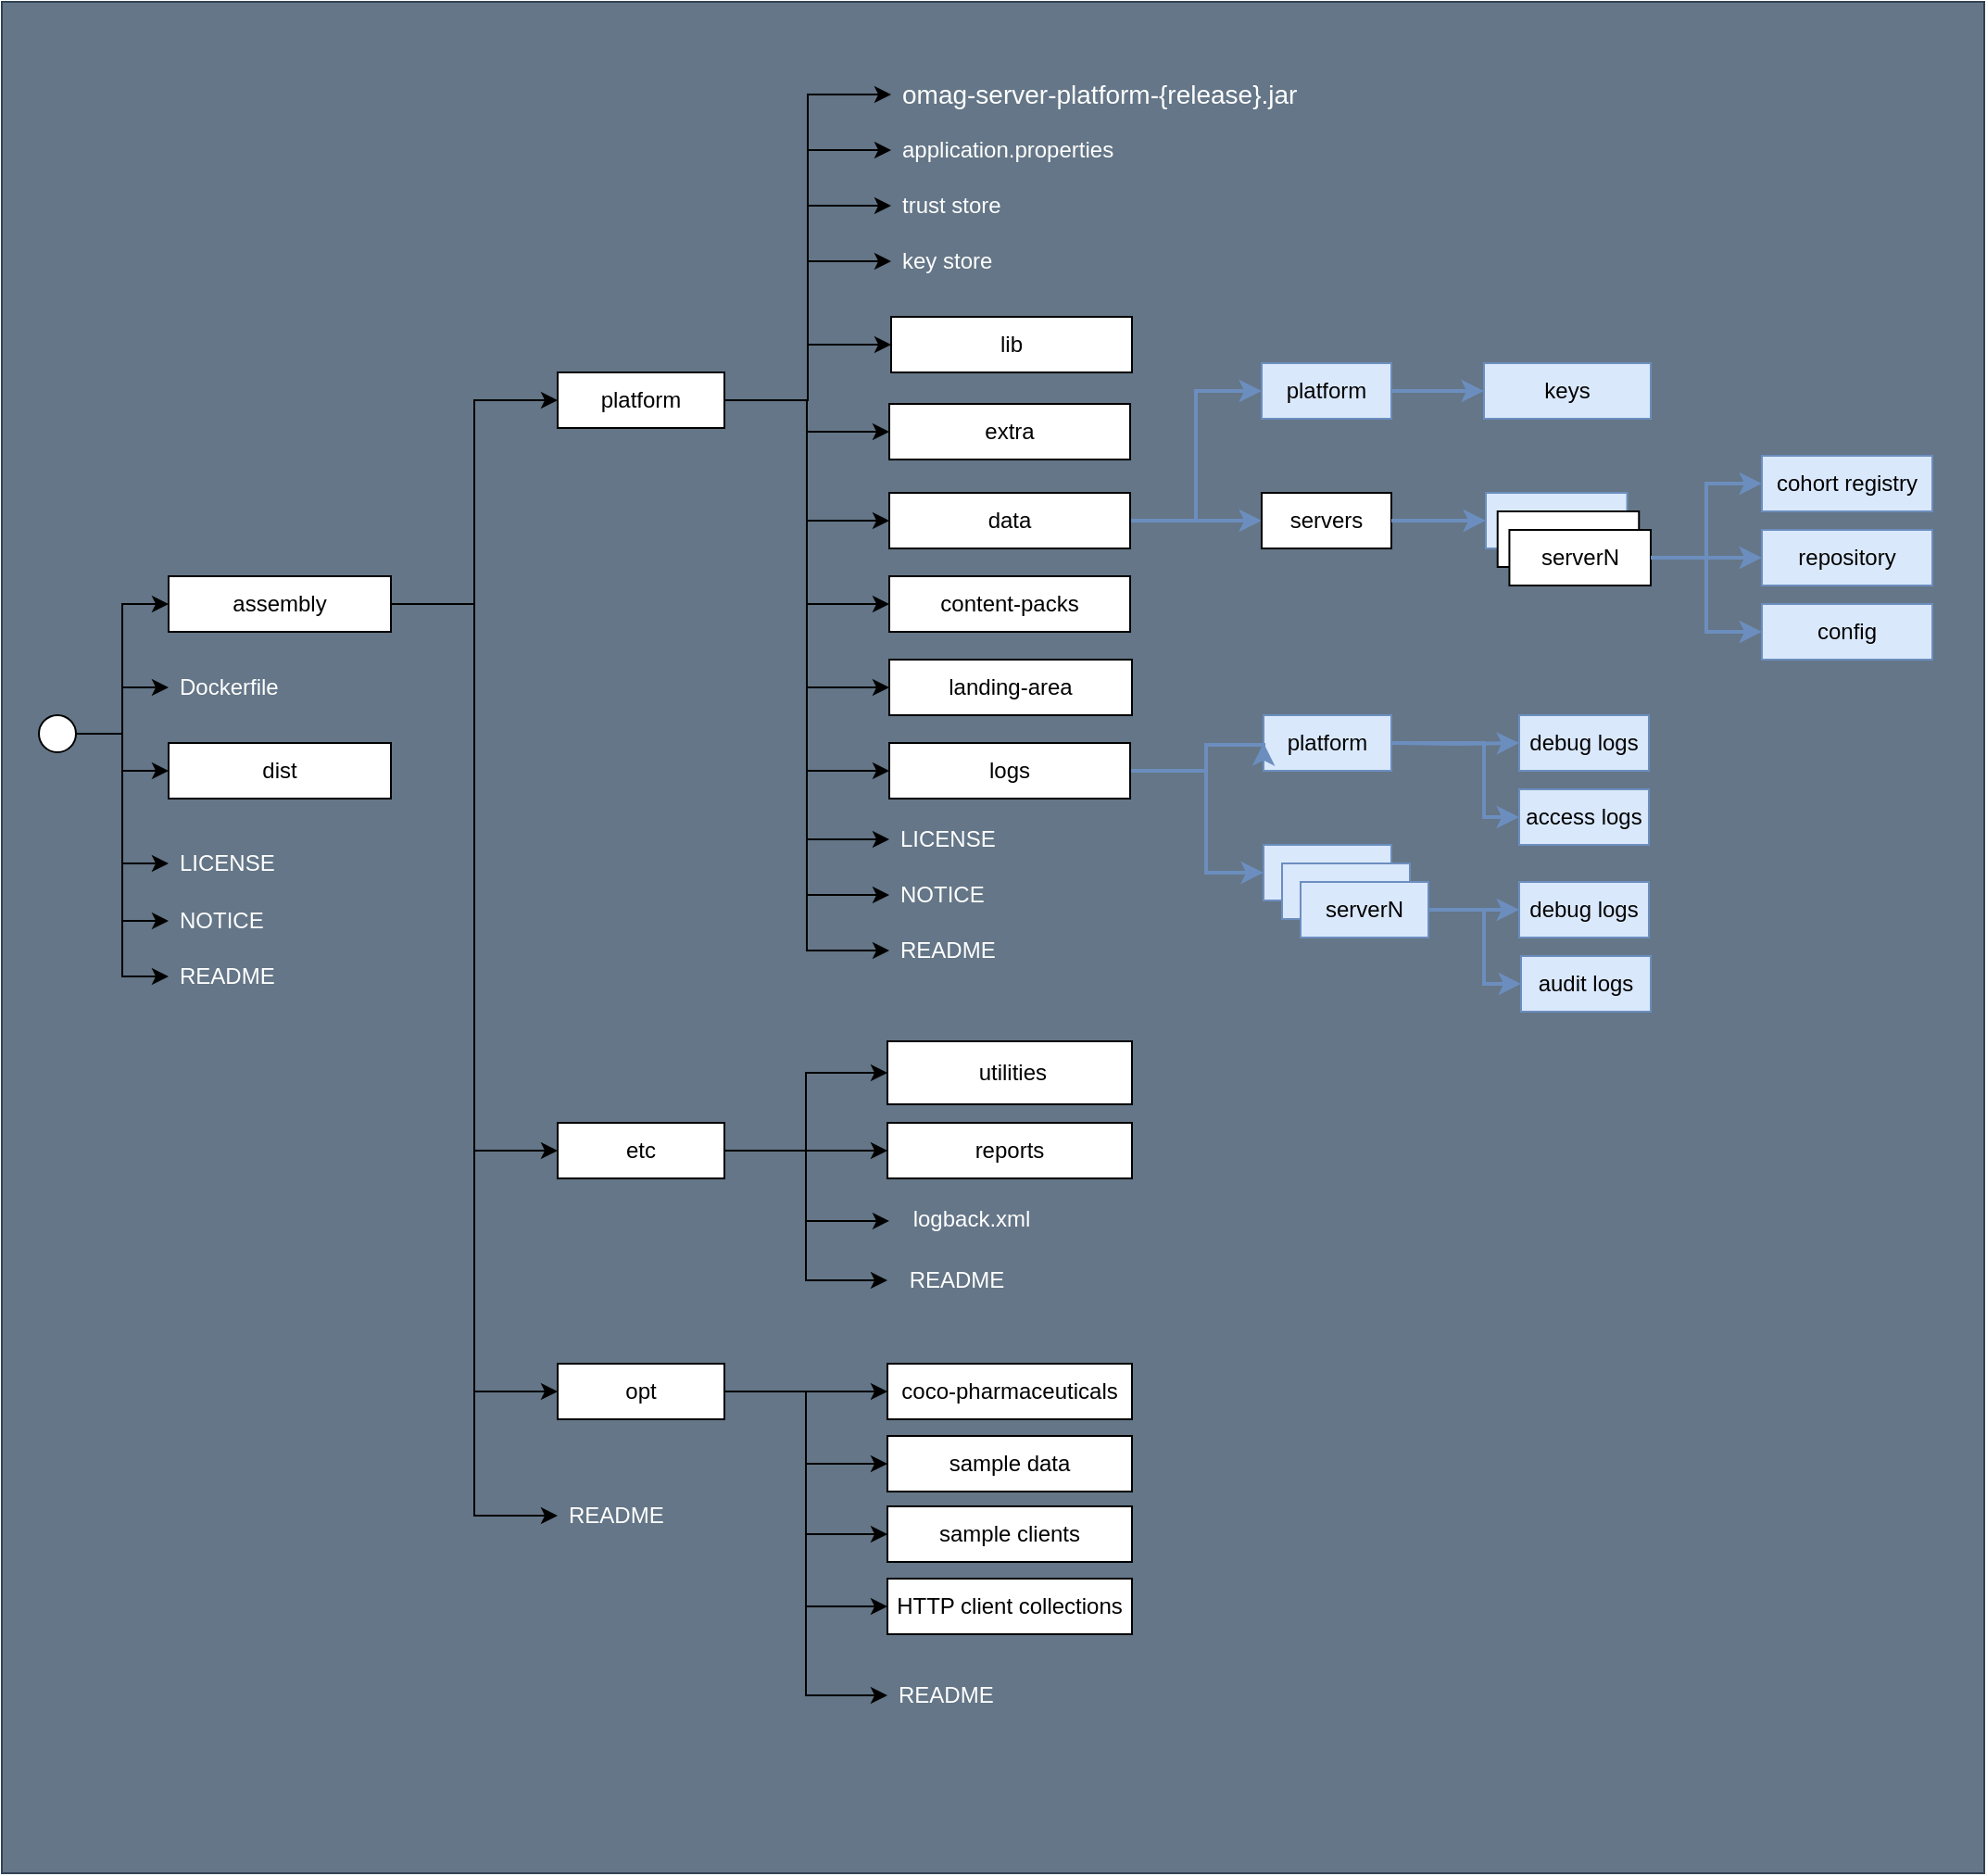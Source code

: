 <mxfile version="24.6.4" type="device" pages="2">
  <diagram name="omag-server-platform" id="Dl-jfd4jh1dtPhGWNfl4">
    <mxGraphModel dx="2092" dy="808" grid="1" gridSize="10" guides="1" tooltips="1" connect="1" arrows="1" fold="1" page="1" pageScale="1" pageWidth="850" pageHeight="1100" math="0" shadow="0">
      <root>
        <mxCell id="fCwrAneLEY61tobPp7tf-0" />
        <mxCell id="fCwrAneLEY61tobPp7tf-1" parent="fCwrAneLEY61tobPp7tf-0" />
        <mxCell id="v6JE9nTNN0d-BjFIKqsN-4" value="" style="rounded=0;whiteSpace=wrap;html=1;fillColor=#647687;fontColor=#ffffff;strokeColor=#314354;" parent="fCwrAneLEY61tobPp7tf-1" vertex="1">
          <mxGeometry x="-40" y="430" width="1070" height="1010" as="geometry" />
        </mxCell>
        <mxCell id="YIRUWJYIqjxylFFTU3_E-0" style="edgeStyle=orthogonalEdgeStyle;rounded=0;orthogonalLoop=1;jettySize=auto;html=1;exitX=1;exitY=0.5;exitDx=0;exitDy=0;entryX=0;entryY=0.5;entryDx=0;entryDy=0;" parent="fCwrAneLEY61tobPp7tf-1" source="fCwrAneLEY61tobPp7tf-4" target="fCwrAneLEY61tobPp7tf-65" edge="1">
          <mxGeometry relative="1" as="geometry" />
        </mxCell>
        <mxCell id="YIRUWJYIqjxylFFTU3_E-1" style="edgeStyle=orthogonalEdgeStyle;rounded=0;orthogonalLoop=1;jettySize=auto;html=1;exitX=1;exitY=0.5;exitDx=0;exitDy=0;entryX=0;entryY=0.5;entryDx=0;entryDy=0;" parent="fCwrAneLEY61tobPp7tf-1" source="fCwrAneLEY61tobPp7tf-4" target="fCwrAneLEY61tobPp7tf-7" edge="1">
          <mxGeometry relative="1" as="geometry" />
        </mxCell>
        <mxCell id="YIRUWJYIqjxylFFTU3_E-2" style="edgeStyle=orthogonalEdgeStyle;rounded=0;orthogonalLoop=1;jettySize=auto;html=1;exitX=1;exitY=0.5;exitDx=0;exitDy=0;entryX=0;entryY=0.5;entryDx=0;entryDy=0;" parent="fCwrAneLEY61tobPp7tf-1" source="fCwrAneLEY61tobPp7tf-4" target="fCwrAneLEY61tobPp7tf-45" edge="1">
          <mxGeometry relative="1" as="geometry" />
        </mxCell>
        <mxCell id="dcVK13mH9y8keTfnC7Nl-2" style="edgeStyle=orthogonalEdgeStyle;rounded=0;orthogonalLoop=1;jettySize=auto;html=1;exitX=1;exitY=0.5;exitDx=0;exitDy=0;entryX=0;entryY=0.5;entryDx=0;entryDy=0;" parent="fCwrAneLEY61tobPp7tf-1" source="fCwrAneLEY61tobPp7tf-7" target="dcVK13mH9y8keTfnC7Nl-0" edge="1">
          <mxGeometry relative="1" as="geometry" />
        </mxCell>
        <mxCell id="dcVK13mH9y8keTfnC7Nl-3" style="edgeStyle=orthogonalEdgeStyle;rounded=0;orthogonalLoop=1;jettySize=auto;html=1;exitX=1;exitY=0.5;exitDx=0;exitDy=0;entryX=0;entryY=0.5;entryDx=0;entryDy=0;" parent="fCwrAneLEY61tobPp7tf-1" source="fCwrAneLEY61tobPp7tf-7" target="dcVK13mH9y8keTfnC7Nl-1" edge="1">
          <mxGeometry relative="1" as="geometry" />
        </mxCell>
        <mxCell id="dcVK13mH9y8keTfnC7Nl-5" style="edgeStyle=orthogonalEdgeStyle;rounded=0;orthogonalLoop=1;jettySize=auto;html=1;exitX=1;exitY=0.5;exitDx=0;exitDy=0;entryX=0;entryY=0.5;entryDx=0;entryDy=0;" parent="fCwrAneLEY61tobPp7tf-1" source="fCwrAneLEY61tobPp7tf-4" target="dcVK13mH9y8keTfnC7Nl-4" edge="1">
          <mxGeometry relative="1" as="geometry" />
        </mxCell>
        <mxCell id="fCwrAneLEY61tobPp7tf-4" value="assembly" style="rounded=0;whiteSpace=wrap;html=1;" parent="fCwrAneLEY61tobPp7tf-1" vertex="1">
          <mxGeometry x="50" y="740" width="120" height="30" as="geometry" />
        </mxCell>
        <mxCell id="fCwrAneLEY61tobPp7tf-5" value="content-packs" style="rounded=0;whiteSpace=wrap;html=1;" parent="fCwrAneLEY61tobPp7tf-1" vertex="1">
          <mxGeometry x="439" y="740" width="130" height="30" as="geometry" />
        </mxCell>
        <mxCell id="YIRUWJYIqjxylFFTU3_E-8" style="edgeStyle=orthogonalEdgeStyle;rounded=0;orthogonalLoop=1;jettySize=auto;html=1;exitX=1;exitY=0.5;exitDx=0;exitDy=0;fillColor=#dae8fc;strokeColor=#6c8ebf;strokeWidth=2;" parent="fCwrAneLEY61tobPp7tf-1" source="fCwrAneLEY61tobPp7tf-6" target="fCwrAneLEY61tobPp7tf-19" edge="1">
          <mxGeometry relative="1" as="geometry" />
        </mxCell>
        <mxCell id="YIRUWJYIqjxylFFTU3_E-9" style="edgeStyle=orthogonalEdgeStyle;rounded=0;orthogonalLoop=1;jettySize=auto;html=1;exitX=1;exitY=0.5;exitDx=0;exitDy=0;entryX=0;entryY=0.5;entryDx=0;entryDy=0;fillColor=#dae8fc;strokeColor=#6c8ebf;strokeWidth=2;" parent="fCwrAneLEY61tobPp7tf-1" source="fCwrAneLEY61tobPp7tf-6" target="fCwrAneLEY61tobPp7tf-18" edge="1">
          <mxGeometry relative="1" as="geometry" />
        </mxCell>
        <mxCell id="fCwrAneLEY61tobPp7tf-6" value="data" style="rounded=0;whiteSpace=wrap;html=1;" parent="fCwrAneLEY61tobPp7tf-1" vertex="1">
          <mxGeometry x="439" y="695" width="130" height="30" as="geometry" />
        </mxCell>
        <mxCell id="FgOpKPS9IGW25cBo7YGT-2" style="edgeStyle=orthogonalEdgeStyle;rounded=0;orthogonalLoop=1;jettySize=auto;html=1;exitX=1;exitY=0.5;exitDx=0;exitDy=0;entryX=0;entryY=0.5;entryDx=0;entryDy=0;" parent="fCwrAneLEY61tobPp7tf-1" source="fCwrAneLEY61tobPp7tf-7" target="fCwrAneLEY61tobPp7tf-10" edge="1">
          <mxGeometry relative="1" as="geometry" />
        </mxCell>
        <mxCell id="FgOpKPS9IGW25cBo7YGT-3" style="edgeStyle=orthogonalEdgeStyle;rounded=0;orthogonalLoop=1;jettySize=auto;html=1;exitX=1;exitY=0.5;exitDx=0;exitDy=0;entryX=0;entryY=0.5;entryDx=0;entryDy=0;" parent="fCwrAneLEY61tobPp7tf-1" source="fCwrAneLEY61tobPp7tf-7" target="fCwrAneLEY61tobPp7tf-30" edge="1">
          <mxGeometry relative="1" as="geometry" />
        </mxCell>
        <mxCell id="FgOpKPS9IGW25cBo7YGT-4" style="edgeStyle=orthogonalEdgeStyle;rounded=0;orthogonalLoop=1;jettySize=auto;html=1;exitX=1;exitY=0.5;exitDx=0;exitDy=0;entryX=0;entryY=0.5;entryDx=0;entryDy=0;" parent="fCwrAneLEY61tobPp7tf-1" source="fCwrAneLEY61tobPp7tf-7" target="fCwrAneLEY61tobPp7tf-60" edge="1">
          <mxGeometry relative="1" as="geometry" />
        </mxCell>
        <mxCell id="FgOpKPS9IGW25cBo7YGT-5" style="edgeStyle=orthogonalEdgeStyle;rounded=0;orthogonalLoop=1;jettySize=auto;html=1;exitX=1;exitY=0.5;exitDx=0;exitDy=0;" parent="fCwrAneLEY61tobPp7tf-1" source="fCwrAneLEY61tobPp7tf-7" target="fCwrAneLEY61tobPp7tf-8" edge="1">
          <mxGeometry relative="1" as="geometry" />
        </mxCell>
        <mxCell id="FgOpKPS9IGW25cBo7YGT-6" style="edgeStyle=orthogonalEdgeStyle;rounded=0;orthogonalLoop=1;jettySize=auto;html=1;exitX=1;exitY=0.5;exitDx=0;exitDy=0;" parent="fCwrAneLEY61tobPp7tf-1" source="fCwrAneLEY61tobPp7tf-7" target="fCwrAneLEY61tobPp7tf-9" edge="1">
          <mxGeometry relative="1" as="geometry" />
        </mxCell>
        <mxCell id="FgOpKPS9IGW25cBo7YGT-7" style="edgeStyle=orthogonalEdgeStyle;rounded=0;orthogonalLoop=1;jettySize=auto;html=1;exitX=1;exitY=0.5;exitDx=0;exitDy=0;entryX=0;entryY=0.5;entryDx=0;entryDy=0;" parent="fCwrAneLEY61tobPp7tf-1" source="fCwrAneLEY61tobPp7tf-7" target="fCwrAneLEY61tobPp7tf-62" edge="1">
          <mxGeometry relative="1" as="geometry" />
        </mxCell>
        <mxCell id="FgOpKPS9IGW25cBo7YGT-8" style="edgeStyle=orthogonalEdgeStyle;rounded=0;orthogonalLoop=1;jettySize=auto;html=1;exitX=1;exitY=0.5;exitDx=0;exitDy=0;entryX=0;entryY=0.5;entryDx=0;entryDy=0;" parent="fCwrAneLEY61tobPp7tf-1" source="fCwrAneLEY61tobPp7tf-7" target="fCwrAneLEY61tobPp7tf-6" edge="1">
          <mxGeometry relative="1" as="geometry" />
        </mxCell>
        <mxCell id="FgOpKPS9IGW25cBo7YGT-9" style="edgeStyle=orthogonalEdgeStyle;rounded=0;orthogonalLoop=1;jettySize=auto;html=1;exitX=1;exitY=0.5;exitDx=0;exitDy=0;entryX=0;entryY=0.5;entryDx=0;entryDy=0;" parent="fCwrAneLEY61tobPp7tf-1" source="fCwrAneLEY61tobPp7tf-7" target="fCwrAneLEY61tobPp7tf-71" edge="1">
          <mxGeometry relative="1" as="geometry" />
        </mxCell>
        <mxCell id="fCwrAneLEY61tobPp7tf-7" value="platform" style="rounded=0;whiteSpace=wrap;html=1;" parent="fCwrAneLEY61tobPp7tf-1" vertex="1">
          <mxGeometry x="260" y="630" width="90" height="30" as="geometry" />
        </mxCell>
        <mxCell id="fCwrAneLEY61tobPp7tf-8" value="lib" style="rounded=0;whiteSpace=wrap;html=1;" parent="fCwrAneLEY61tobPp7tf-1" vertex="1">
          <mxGeometry x="440" y="600" width="130" height="30" as="geometry" />
        </mxCell>
        <mxCell id="fCwrAneLEY61tobPp7tf-9" value="extra" style="rounded=0;whiteSpace=wrap;html=1;" parent="fCwrAneLEY61tobPp7tf-1" vertex="1">
          <mxGeometry x="439" y="647" width="130" height="30" as="geometry" />
        </mxCell>
        <mxCell id="fCwrAneLEY61tobPp7tf-10" value="omag-server-platform-{release}.jar" style="rounded=0;whiteSpace=wrap;html=1;strokeColor=none;align=left;spacingLeft=4;fillColor=none;fontColor=#FFFFFF;fontSize=14;" parent="fCwrAneLEY61tobPp7tf-1" vertex="1">
          <mxGeometry x="440" y="465" width="230" height="30" as="geometry" />
        </mxCell>
        <mxCell id="fCwrAneLEY61tobPp7tf-17" style="edgeStyle=orthogonalEdgeStyle;rounded=0;orthogonalLoop=1;jettySize=auto;html=1;exitX=1;exitY=0.5;exitDx=0;exitDy=0;entryX=0;entryY=0.5;entryDx=0;entryDy=0;fillColor=#dae8fc;strokeColor=#6c8ebf;strokeWidth=2;" parent="fCwrAneLEY61tobPp7tf-1" source="fCwrAneLEY61tobPp7tf-18" target="fCwrAneLEY61tobPp7tf-29" edge="1">
          <mxGeometry relative="1" as="geometry">
            <mxPoint x="745" y="640" as="targetPoint" />
          </mxGeometry>
        </mxCell>
        <mxCell id="fCwrAneLEY61tobPp7tf-18" value="platform" style="rounded=0;whiteSpace=wrap;html=1;fillColor=#dae8fc;strokeColor=#6c8ebf;" parent="fCwrAneLEY61tobPp7tf-1" vertex="1">
          <mxGeometry x="640" y="625" width="70" height="30" as="geometry" />
        </mxCell>
        <mxCell id="fCwrAneLEY61tobPp7tf-19" value="servers" style="rounded=0;whiteSpace=wrap;html=1;" parent="fCwrAneLEY61tobPp7tf-1" vertex="1">
          <mxGeometry x="640" y="695" width="70" height="30" as="geometry" />
        </mxCell>
        <mxCell id="fCwrAneLEY61tobPp7tf-20" value="" style="group;fillColor=none;strokeColor=none;" parent="fCwrAneLEY61tobPp7tf-1" vertex="1" connectable="0">
          <mxGeometry x="761" y="695" width="89" height="50" as="geometry" />
        </mxCell>
        <mxCell id="fCwrAneLEY61tobPp7tf-21" value="server1" style="rounded=0;whiteSpace=wrap;html=1;fillColor=#dae8fc;strokeColor=#6c8ebf;" parent="fCwrAneLEY61tobPp7tf-20" vertex="1">
          <mxGeometry width="76.286" height="30" as="geometry" />
        </mxCell>
        <mxCell id="fCwrAneLEY61tobPp7tf-22" value="server1" style="rounded=0;whiteSpace=wrap;html=1;" parent="fCwrAneLEY61tobPp7tf-20" vertex="1">
          <mxGeometry x="6.357" y="10" width="76.286" height="30" as="geometry" />
        </mxCell>
        <mxCell id="fCwrAneLEY61tobPp7tf-23" value="serverN" style="rounded=0;whiteSpace=wrap;html=1;" parent="fCwrAneLEY61tobPp7tf-20" vertex="1">
          <mxGeometry x="12.714" y="20" width="76.286" height="30" as="geometry" />
        </mxCell>
        <mxCell id="fCwrAneLEY61tobPp7tf-24" value="" style="endArrow=classic;html=1;rounded=0;entryX=0;entryY=0.5;entryDx=0;entryDy=0;exitX=1;exitY=0.5;exitDx=0;exitDy=0;fillColor=#dae8fc;strokeColor=#6c8ebf;strokeWidth=2;" parent="fCwrAneLEY61tobPp7tf-1" source="fCwrAneLEY61tobPp7tf-19" target="fCwrAneLEY61tobPp7tf-21" edge="1">
          <mxGeometry width="50" height="50" relative="1" as="geometry">
            <mxPoint x="595" y="825" as="sourcePoint" />
            <mxPoint x="645" y="775" as="targetPoint" />
          </mxGeometry>
        </mxCell>
        <mxCell id="fCwrAneLEY61tobPp7tf-29" value="keys" style="rounded=0;whiteSpace=wrap;html=1;fillColor=#dae8fc;strokeColor=#6c8ebf;" parent="fCwrAneLEY61tobPp7tf-1" vertex="1">
          <mxGeometry x="760" y="625" width="90" height="30" as="geometry" />
        </mxCell>
        <mxCell id="fCwrAneLEY61tobPp7tf-30" value="application.properties" style="rounded=0;whiteSpace=wrap;html=1;strokeColor=none;align=left;spacingLeft=4;fillColor=none;fontColor=#FFFFFF;" parent="fCwrAneLEY61tobPp7tf-1" vertex="1">
          <mxGeometry x="440" y="495" width="130" height="30" as="geometry" />
        </mxCell>
        <mxCell id="fCwrAneLEY61tobPp7tf-31" value="sample clients" style="rounded=0;whiteSpace=wrap;html=1;" parent="fCwrAneLEY61tobPp7tf-1" vertex="1">
          <mxGeometry x="438" y="1242" width="132" height="30" as="geometry" />
        </mxCell>
        <mxCell id="fCwrAneLEY61tobPp7tf-32" style="edgeStyle=orthogonalEdgeStyle;rounded=0;orthogonalLoop=1;jettySize=auto;html=1;exitX=1;exitY=0.5;exitDx=0;exitDy=0;entryX=0;entryY=0.5;entryDx=0;entryDy=0;fillColor=#dae8fc;strokeColor=#6c8ebf;strokeWidth=2;" parent="fCwrAneLEY61tobPp7tf-1" target="fCwrAneLEY61tobPp7tf-56" edge="1">
          <mxGeometry relative="1" as="geometry">
            <Array as="points">
              <mxPoint x="760" y="830" />
              <mxPoint x="760" y="870" />
            </Array>
            <mxPoint x="710" y="830" as="sourcePoint" />
          </mxGeometry>
        </mxCell>
        <mxCell id="fCwrAneLEY61tobPp7tf-33" style="edgeStyle=orthogonalEdgeStyle;rounded=0;orthogonalLoop=1;jettySize=auto;html=1;exitX=1;exitY=0.5;exitDx=0;exitDy=0;entryX=0;entryY=0.5;entryDx=0;entryDy=0;fillColor=#dae8fc;strokeColor=#6c8ebf;strokeWidth=2;" parent="fCwrAneLEY61tobPp7tf-1" target="fCwrAneLEY61tobPp7tf-55" edge="1">
          <mxGeometry relative="1" as="geometry">
            <mxPoint x="710" y="830" as="sourcePoint" />
          </mxGeometry>
        </mxCell>
        <mxCell id="fCwrAneLEY61tobPp7tf-34" value="platform" style="rounded=0;whiteSpace=wrap;html=1;fillColor=#dae8fc;strokeColor=#6c8ebf;" parent="fCwrAneLEY61tobPp7tf-1" vertex="1">
          <mxGeometry x="641" y="815" width="69" height="30" as="geometry" />
        </mxCell>
        <mxCell id="fCwrAneLEY61tobPp7tf-35" value="repository" style="rounded=0;whiteSpace=wrap;html=1;fillColor=#dae8fc;strokeColor=#6c8ebf;" parent="fCwrAneLEY61tobPp7tf-1" vertex="1">
          <mxGeometry x="910" y="715" width="92" height="30" as="geometry" />
        </mxCell>
        <mxCell id="fCwrAneLEY61tobPp7tf-36" value="config" style="rounded=0;whiteSpace=wrap;html=1;fillColor=#dae8fc;strokeColor=#6c8ebf;" parent="fCwrAneLEY61tobPp7tf-1" vertex="1">
          <mxGeometry x="910" y="755" width="92" height="30" as="geometry" />
        </mxCell>
        <mxCell id="fCwrAneLEY61tobPp7tf-39" value="cohort registry" style="rounded=0;whiteSpace=wrap;html=1;fillColor=#dae8fc;strokeColor=#6c8ebf;" parent="fCwrAneLEY61tobPp7tf-1" vertex="1">
          <mxGeometry x="910" y="675" width="92" height="30" as="geometry" />
        </mxCell>
        <mxCell id="fCwrAneLEY61tobPp7tf-40" value="sample data" style="rounded=0;whiteSpace=wrap;html=1;" parent="fCwrAneLEY61tobPp7tf-1" vertex="1">
          <mxGeometry x="438" y="1204" width="132" height="30" as="geometry" />
        </mxCell>
        <mxCell id="fCwrAneLEY61tobPp7tf-41" style="edgeStyle=orthogonalEdgeStyle;rounded=0;orthogonalLoop=1;jettySize=auto;html=1;entryX=0;entryY=0.5;entryDx=0;entryDy=0;" parent="fCwrAneLEY61tobPp7tf-1" source="fCwrAneLEY61tobPp7tf-7" target="fCwrAneLEY61tobPp7tf-5" edge="1">
          <mxGeometry relative="1" as="geometry" />
        </mxCell>
        <mxCell id="fCwrAneLEY61tobPp7tf-42" style="edgeStyle=orthogonalEdgeStyle;rounded=0;orthogonalLoop=1;jettySize=auto;html=1;exitX=1;exitY=0.5;exitDx=0;exitDy=0;entryX=0;entryY=0.5;entryDx=0;entryDy=0;" parent="fCwrAneLEY61tobPp7tf-1" source="fCwrAneLEY61tobPp7tf-45" target="fCwrAneLEY61tobPp7tf-40" edge="1">
          <mxGeometry relative="1" as="geometry">
            <mxPoint x="350" y="1158" as="sourcePoint" />
          </mxGeometry>
        </mxCell>
        <mxCell id="fCwrAneLEY61tobPp7tf-43" style="edgeStyle=orthogonalEdgeStyle;rounded=0;orthogonalLoop=1;jettySize=auto;html=1;exitX=1;exitY=0.5;exitDx=0;exitDy=0;entryX=0;entryY=0.5;entryDx=0;entryDy=0;" parent="fCwrAneLEY61tobPp7tf-1" source="fCwrAneLEY61tobPp7tf-45" target="fCwrAneLEY61tobPp7tf-31" edge="1">
          <mxGeometry relative="1" as="geometry">
            <mxPoint x="350" y="1158" as="sourcePoint" />
          </mxGeometry>
        </mxCell>
        <mxCell id="fCwrAneLEY61tobPp7tf-45" value="opt" style="rounded=0;whiteSpace=wrap;html=1;" parent="fCwrAneLEY61tobPp7tf-1" vertex="1">
          <mxGeometry x="260" y="1165" width="90" height="30" as="geometry" />
        </mxCell>
        <mxCell id="fCwrAneLEY61tobPp7tf-49" style="edgeStyle=orthogonalEdgeStyle;rounded=0;orthogonalLoop=1;jettySize=auto;html=1;exitX=1;exitY=0.5;exitDx=0;exitDy=0;entryX=0;entryY=0.5;entryDx=0;entryDy=0;fillColor=#dae8fc;strokeColor=#6c8ebf;strokeWidth=2;" parent="fCwrAneLEY61tobPp7tf-1" source="fCwrAneLEY61tobPp7tf-23" target="fCwrAneLEY61tobPp7tf-35" edge="1">
          <mxGeometry relative="1" as="geometry" />
        </mxCell>
        <mxCell id="fCwrAneLEY61tobPp7tf-50" value="debug logs" style="rounded=0;whiteSpace=wrap;html=1;fillColor=#dae8fc;strokeColor=#6c8ebf;" parent="fCwrAneLEY61tobPp7tf-1" vertex="1">
          <mxGeometry x="779" y="905" width="70" height="30" as="geometry" />
        </mxCell>
        <mxCell id="fCwrAneLEY61tobPp7tf-51" value="serverN" style="rounded=0;whiteSpace=wrap;html=1;fillColor=#dae8fc;strokeColor=#6c8ebf;" parent="fCwrAneLEY61tobPp7tf-1" vertex="1">
          <mxGeometry x="641" y="885" width="69" height="30" as="geometry" />
        </mxCell>
        <mxCell id="fCwrAneLEY61tobPp7tf-52" style="edgeStyle=orthogonalEdgeStyle;rounded=0;orthogonalLoop=1;jettySize=auto;html=1;exitX=1;exitY=0.5;exitDx=0;exitDy=0;entryX=0;entryY=0.5;entryDx=0;entryDy=0;fillColor=#dae8fc;strokeColor=#6c8ebf;strokeWidth=2;" parent="fCwrAneLEY61tobPp7tf-1" source="fCwrAneLEY61tobPp7tf-54" target="fCwrAneLEY61tobPp7tf-50" edge="1">
          <mxGeometry relative="1" as="geometry" />
        </mxCell>
        <mxCell id="fCwrAneLEY61tobPp7tf-53" value="serverN" style="rounded=0;whiteSpace=wrap;html=1;fillColor=#dae8fc;strokeColor=#6c8ebf;" parent="fCwrAneLEY61tobPp7tf-1" vertex="1">
          <mxGeometry x="651" y="895" width="69" height="30" as="geometry" />
        </mxCell>
        <mxCell id="fCwrAneLEY61tobPp7tf-54" value="serverN" style="rounded=0;whiteSpace=wrap;html=1;fillColor=#dae8fc;strokeColor=#6c8ebf;" parent="fCwrAneLEY61tobPp7tf-1" vertex="1">
          <mxGeometry x="661" y="905" width="69" height="30" as="geometry" />
        </mxCell>
        <mxCell id="fCwrAneLEY61tobPp7tf-55" value="debug logs" style="rounded=0;whiteSpace=wrap;html=1;fillColor=#dae8fc;strokeColor=#6c8ebf;" parent="fCwrAneLEY61tobPp7tf-1" vertex="1">
          <mxGeometry x="779" y="815" width="70" height="30" as="geometry" />
        </mxCell>
        <mxCell id="fCwrAneLEY61tobPp7tf-56" value="access logs" style="rounded=0;whiteSpace=wrap;html=1;fillColor=#dae8fc;strokeColor=#6c8ebf;" parent="fCwrAneLEY61tobPp7tf-1" vertex="1">
          <mxGeometry x="779" y="855" width="70" height="30" as="geometry" />
        </mxCell>
        <mxCell id="fCwrAneLEY61tobPp7tf-57" style="edgeStyle=orthogonalEdgeStyle;rounded=0;orthogonalLoop=1;jettySize=auto;html=1;exitX=1;exitY=0.5;exitDx=0;exitDy=0;entryX=0;entryY=0.5;entryDx=0;entryDy=0;fillColor=#dae8fc;strokeColor=#6c8ebf;strokeWidth=2;" parent="fCwrAneLEY61tobPp7tf-1" source="fCwrAneLEY61tobPp7tf-23" target="fCwrAneLEY61tobPp7tf-39" edge="1">
          <mxGeometry relative="1" as="geometry" />
        </mxCell>
        <mxCell id="fCwrAneLEY61tobPp7tf-58" style="edgeStyle=orthogonalEdgeStyle;rounded=0;orthogonalLoop=1;jettySize=auto;html=1;exitX=1;exitY=0.5;exitDx=0;exitDy=0;entryX=0;entryY=0.5;entryDx=0;entryDy=0;fillColor=#dae8fc;strokeColor=#6c8ebf;strokeWidth=2;" parent="fCwrAneLEY61tobPp7tf-1" source="fCwrAneLEY61tobPp7tf-23" target="fCwrAneLEY61tobPp7tf-36" edge="1">
          <mxGeometry relative="1" as="geometry" />
        </mxCell>
        <mxCell id="fCwrAneLEY61tobPp7tf-60" value="trust store" style="rounded=0;whiteSpace=wrap;html=1;strokeColor=none;align=left;spacingLeft=4;fillColor=none;fontColor=#FFFFFF;" parent="fCwrAneLEY61tobPp7tf-1" vertex="1">
          <mxGeometry x="440" y="525" width="80" height="30" as="geometry" />
        </mxCell>
        <mxCell id="fCwrAneLEY61tobPp7tf-62" value="key store" style="rounded=0;whiteSpace=wrap;html=1;strokeColor=none;align=left;spacingLeft=4;fillColor=none;fontColor=#FFFFFF;" parent="fCwrAneLEY61tobPp7tf-1" vertex="1">
          <mxGeometry x="440" y="555" width="70" height="30" as="geometry" />
        </mxCell>
        <mxCell id="FgOpKPS9IGW25cBo7YGT-11" style="edgeStyle=orthogonalEdgeStyle;rounded=0;orthogonalLoop=1;jettySize=auto;html=1;exitX=1;exitY=0.5;exitDx=0;exitDy=0;entryX=0;entryY=0.5;entryDx=0;entryDy=0;" parent="fCwrAneLEY61tobPp7tf-1" source="v6JE9nTNN0d-BjFIKqsN-5" target="fCwrAneLEY61tobPp7tf-66" edge="1">
          <mxGeometry relative="1" as="geometry" />
        </mxCell>
        <mxCell id="FgOpKPS9IGW25cBo7YGT-12" style="edgeStyle=orthogonalEdgeStyle;rounded=0;orthogonalLoop=1;jettySize=auto;html=1;exitX=1;exitY=0.5;exitDx=0;exitDy=0;entryX=0;entryY=0.5;entryDx=0;entryDy=0;" parent="fCwrAneLEY61tobPp7tf-1" source="fCwrAneLEY61tobPp7tf-65" target="fCwrAneLEY61tobPp7tf-67" edge="1">
          <mxGeometry relative="1" as="geometry">
            <mxPoint x="350" y="991" as="sourcePoint" />
          </mxGeometry>
        </mxCell>
        <mxCell id="v6JE9nTNN0d-BjFIKqsN-1" style="edgeStyle=orthogonalEdgeStyle;rounded=0;orthogonalLoop=1;jettySize=auto;html=1;entryX=0.011;entryY=0.533;entryDx=0;entryDy=0;entryPerimeter=0;exitX=1;exitY=0.5;exitDx=0;exitDy=0;" parent="fCwrAneLEY61tobPp7tf-1" source="fCwrAneLEY61tobPp7tf-65" target="v6JE9nTNN0d-BjFIKqsN-0" edge="1">
          <mxGeometry relative="1" as="geometry">
            <mxPoint x="350" y="1051" as="sourcePoint" />
          </mxGeometry>
        </mxCell>
        <mxCell id="v6JE9nTNN0d-BjFIKqsN-3" style="edgeStyle=orthogonalEdgeStyle;rounded=0;orthogonalLoop=1;jettySize=auto;html=1;exitX=1;exitY=0.5;exitDx=0;exitDy=0;entryX=0;entryY=0.5;entryDx=0;entryDy=0;" parent="fCwrAneLEY61tobPp7tf-1" source="fCwrAneLEY61tobPp7tf-65" target="v6JE9nTNN0d-BjFIKqsN-2" edge="1">
          <mxGeometry relative="1" as="geometry">
            <mxPoint x="350" y="991" as="sourcePoint" />
          </mxGeometry>
        </mxCell>
        <mxCell id="fCwrAneLEY61tobPp7tf-65" value="etc" style="rounded=0;whiteSpace=wrap;html=1;" parent="fCwrAneLEY61tobPp7tf-1" vertex="1">
          <mxGeometry x="260" y="1035" width="90" height="30" as="geometry" />
        </mxCell>
        <mxCell id="fCwrAneLEY61tobPp7tf-66" value="dist" style="rounded=0;whiteSpace=wrap;html=1;" parent="fCwrAneLEY61tobPp7tf-1" vertex="1">
          <mxGeometry x="50" y="830" width="120" height="30" as="geometry" />
        </mxCell>
        <mxCell id="fCwrAneLEY61tobPp7tf-67" value="&amp;nbsp;utilities" style="rounded=0;whiteSpace=wrap;html=1;" parent="fCwrAneLEY61tobPp7tf-1" vertex="1">
          <mxGeometry x="438" y="991" width="132" height="34" as="geometry" />
        </mxCell>
        <mxCell id="fCwrAneLEY61tobPp7tf-69" style="edgeStyle=orthogonalEdgeStyle;rounded=0;orthogonalLoop=1;jettySize=auto;html=1;exitX=1;exitY=0.5;exitDx=0;exitDy=0;entryX=0;entryY=0.5;entryDx=0;entryDy=0;fillColor=#dae8fc;strokeColor=#6c8ebf;strokeWidth=2;" parent="fCwrAneLEY61tobPp7tf-1" source="fCwrAneLEY61tobPp7tf-71" target="fCwrAneLEY61tobPp7tf-51" edge="1">
          <mxGeometry relative="1" as="geometry">
            <Array as="points">
              <mxPoint x="610" y="845" />
              <mxPoint x="610" y="900" />
            </Array>
          </mxGeometry>
        </mxCell>
        <mxCell id="fCwrAneLEY61tobPp7tf-70" style="edgeStyle=orthogonalEdgeStyle;rounded=0;orthogonalLoop=1;jettySize=auto;html=1;exitX=1;exitY=0.5;exitDx=0;exitDy=0;entryX=0;entryY=0.5;entryDx=0;entryDy=0;fillColor=#dae8fc;strokeColor=#6c8ebf;strokeWidth=2;" parent="fCwrAneLEY61tobPp7tf-1" source="fCwrAneLEY61tobPp7tf-71" edge="1">
          <mxGeometry relative="1" as="geometry">
            <mxPoint x="641" y="830" as="targetPoint" />
            <Array as="points">
              <mxPoint x="610" y="845" />
              <mxPoint x="610" y="831" />
            </Array>
          </mxGeometry>
        </mxCell>
        <mxCell id="fCwrAneLEY61tobPp7tf-71" value="logs" style="rounded=0;whiteSpace=wrap;html=1;" parent="fCwrAneLEY61tobPp7tf-1" vertex="1">
          <mxGeometry x="439" y="830" width="130" height="30" as="geometry" />
        </mxCell>
        <mxCell id="YIRUWJYIqjxylFFTU3_E-6" value="audit logs" style="rounded=0;whiteSpace=wrap;html=1;fillColor=#dae8fc;strokeColor=#6c8ebf;" parent="fCwrAneLEY61tobPp7tf-1" vertex="1">
          <mxGeometry x="780" y="945" width="70" height="30" as="geometry" />
        </mxCell>
        <mxCell id="YIRUWJYIqjxylFFTU3_E-7" style="edgeStyle=orthogonalEdgeStyle;rounded=0;orthogonalLoop=1;jettySize=auto;html=1;exitX=1;exitY=0.5;exitDx=0;exitDy=0;entryX=0;entryY=0.5;entryDx=0;entryDy=0;fillColor=#dae8fc;strokeColor=#6c8ebf;strokeWidth=2;" parent="fCwrAneLEY61tobPp7tf-1" source="fCwrAneLEY61tobPp7tf-54" target="YIRUWJYIqjxylFFTU3_E-6" edge="1">
          <mxGeometry relative="1" as="geometry">
            <mxPoint x="731" y="960" as="sourcePoint" />
            <Array as="points">
              <mxPoint x="760" y="920" />
              <mxPoint x="760" y="960" />
            </Array>
          </mxGeometry>
        </mxCell>
        <mxCell id="v6JE9nTNN0d-BjFIKqsN-0" value="logback.xml" style="text;html=1;align=center;verticalAlign=middle;resizable=0;points=[];autosize=1;fillColor=none;fontColor=#FFFFFF;" parent="fCwrAneLEY61tobPp7tf-1" vertex="1">
          <mxGeometry x="438" y="1072" width="90" height="30" as="geometry" />
        </mxCell>
        <mxCell id="v6JE9nTNN0d-BjFIKqsN-2" value="reports" style="rounded=0;whiteSpace=wrap;html=1;" parent="fCwrAneLEY61tobPp7tf-1" vertex="1">
          <mxGeometry x="438" y="1035" width="132" height="30" as="geometry" />
        </mxCell>
        <mxCell id="v6JE9nTNN0d-BjFIKqsN-7" style="edgeStyle=orthogonalEdgeStyle;rounded=0;orthogonalLoop=1;jettySize=auto;html=1;exitX=1;exitY=0.5;exitDx=0;exitDy=0;entryX=0;entryY=0.5;entryDx=0;entryDy=0;" parent="fCwrAneLEY61tobPp7tf-1" source="v6JE9nTNN0d-BjFIKqsN-5" target="fCwrAneLEY61tobPp7tf-4" edge="1">
          <mxGeometry relative="1" as="geometry" />
        </mxCell>
        <mxCell id="v6JE9nTNN0d-BjFIKqsN-9" style="edgeStyle=orthogonalEdgeStyle;rounded=0;orthogonalLoop=1;jettySize=auto;html=1;exitX=1;exitY=0.5;exitDx=0;exitDy=0;entryX=0;entryY=0.5;entryDx=0;entryDy=0;" parent="fCwrAneLEY61tobPp7tf-1" source="v6JE9nTNN0d-BjFIKqsN-5" target="v6JE9nTNN0d-BjFIKqsN-8" edge="1">
          <mxGeometry relative="1" as="geometry" />
        </mxCell>
        <mxCell id="dcVK13mH9y8keTfnC7Nl-9" style="edgeStyle=orthogonalEdgeStyle;rounded=0;orthogonalLoop=1;jettySize=auto;html=1;exitX=1;exitY=0.5;exitDx=0;exitDy=0;entryX=0;entryY=0.5;entryDx=0;entryDy=0;" parent="fCwrAneLEY61tobPp7tf-1" source="v6JE9nTNN0d-BjFIKqsN-5" target="dcVK13mH9y8keTfnC7Nl-6" edge="1">
          <mxGeometry relative="1" as="geometry" />
        </mxCell>
        <mxCell id="dcVK13mH9y8keTfnC7Nl-10" style="edgeStyle=orthogonalEdgeStyle;rounded=0;orthogonalLoop=1;jettySize=auto;html=1;exitX=1;exitY=0.5;exitDx=0;exitDy=0;entryX=0;entryY=0.5;entryDx=0;entryDy=0;" parent="fCwrAneLEY61tobPp7tf-1" source="v6JE9nTNN0d-BjFIKqsN-5" target="dcVK13mH9y8keTfnC7Nl-7" edge="1">
          <mxGeometry relative="1" as="geometry" />
        </mxCell>
        <mxCell id="dcVK13mH9y8keTfnC7Nl-11" style="edgeStyle=orthogonalEdgeStyle;rounded=0;orthogonalLoop=1;jettySize=auto;html=1;exitX=1;exitY=0.5;exitDx=0;exitDy=0;entryX=0;entryY=0.5;entryDx=0;entryDy=0;" parent="fCwrAneLEY61tobPp7tf-1" source="v6JE9nTNN0d-BjFIKqsN-5" target="dcVK13mH9y8keTfnC7Nl-8" edge="1">
          <mxGeometry relative="1" as="geometry" />
        </mxCell>
        <mxCell id="v6JE9nTNN0d-BjFIKqsN-5" value="" style="ellipse;whiteSpace=wrap;html=1;aspect=fixed;" parent="fCwrAneLEY61tobPp7tf-1" vertex="1">
          <mxGeometry x="-20" y="815" width="20" height="20" as="geometry" />
        </mxCell>
        <mxCell id="v6JE9nTNN0d-BjFIKqsN-8" value="Dockerfile" style="rounded=0;whiteSpace=wrap;html=1;strokeColor=none;align=left;spacingLeft=4;fillColor=none;fontColor=#FFFFFF;" parent="fCwrAneLEY61tobPp7tf-1" vertex="1">
          <mxGeometry x="50" y="785" width="80" height="30" as="geometry" />
        </mxCell>
        <mxCell id="HcP8-S1GsBMK7tXr_yKc-0" value="HTTP client collections" style="rounded=0;whiteSpace=wrap;html=1;" parent="fCwrAneLEY61tobPp7tf-1" vertex="1">
          <mxGeometry x="438" y="1281" width="132" height="30" as="geometry" />
        </mxCell>
        <mxCell id="HcP8-S1GsBMK7tXr_yKc-1" style="edgeStyle=orthogonalEdgeStyle;rounded=0;orthogonalLoop=1;jettySize=auto;html=1;exitX=1;exitY=0.5;exitDx=0;exitDy=0;entryX=0;entryY=0.5;entryDx=0;entryDy=0;" parent="fCwrAneLEY61tobPp7tf-1" source="fCwrAneLEY61tobPp7tf-45" target="HcP8-S1GsBMK7tXr_yKc-0" edge="1">
          <mxGeometry relative="1" as="geometry">
            <mxPoint x="350" y="1158" as="sourcePoint" />
          </mxGeometry>
        </mxCell>
        <mxCell id="dcVK13mH9y8keTfnC7Nl-0" value="LICENSE" style="rounded=0;whiteSpace=wrap;html=1;strokeColor=none;align=left;spacingLeft=4;fillColor=none;fontColor=#FFFFFF;" parent="fCwrAneLEY61tobPp7tf-1" vertex="1">
          <mxGeometry x="439" y="867" width="80" height="30" as="geometry" />
        </mxCell>
        <mxCell id="dcVK13mH9y8keTfnC7Nl-1" value="NOTICE" style="rounded=0;whiteSpace=wrap;html=1;strokeColor=none;align=left;spacingLeft=4;fillColor=none;fontColor=#FFFFFF;" parent="fCwrAneLEY61tobPp7tf-1" vertex="1">
          <mxGeometry x="439" y="897" width="80" height="30" as="geometry" />
        </mxCell>
        <mxCell id="dcVK13mH9y8keTfnC7Nl-4" value="README" style="rounded=0;whiteSpace=wrap;html=1;strokeColor=none;align=left;spacingLeft=4;fillColor=none;fontColor=#FFFFFF;" parent="fCwrAneLEY61tobPp7tf-1" vertex="1">
          <mxGeometry x="260" y="1232" width="80" height="30" as="geometry" />
        </mxCell>
        <mxCell id="dcVK13mH9y8keTfnC7Nl-6" value="LICENSE" style="rounded=0;whiteSpace=wrap;html=1;strokeColor=none;align=left;spacingLeft=4;fillColor=none;fontColor=#FFFFFF;" parent="fCwrAneLEY61tobPp7tf-1" vertex="1">
          <mxGeometry x="50" y="880" width="80" height="30" as="geometry" />
        </mxCell>
        <mxCell id="dcVK13mH9y8keTfnC7Nl-7" value="NOTICE" style="rounded=0;whiteSpace=wrap;html=1;strokeColor=none;align=left;spacingLeft=4;fillColor=none;fontColor=#FFFFFF;" parent="fCwrAneLEY61tobPp7tf-1" vertex="1">
          <mxGeometry x="50" y="911" width="80" height="30" as="geometry" />
        </mxCell>
        <mxCell id="dcVK13mH9y8keTfnC7Nl-8" value="README" style="rounded=0;whiteSpace=wrap;html=1;strokeColor=none;align=left;spacingLeft=4;fillColor=none;fontColor=#FFFFFF;" parent="fCwrAneLEY61tobPp7tf-1" vertex="1">
          <mxGeometry x="50" y="941" width="80" height="30" as="geometry" />
        </mxCell>
        <mxCell id="dcVK13mH9y8keTfnC7Nl-12" style="edgeStyle=orthogonalEdgeStyle;rounded=0;orthogonalLoop=1;jettySize=auto;html=1;exitX=1;exitY=0.5;exitDx=0;exitDy=0;entryX=0;entryY=0.5;entryDx=0;entryDy=0;" parent="fCwrAneLEY61tobPp7tf-1" source="fCwrAneLEY61tobPp7tf-65" target="dcVK13mH9y8keTfnC7Nl-13" edge="1">
          <mxGeometry relative="1" as="geometry">
            <mxPoint x="350" y="991" as="sourcePoint" />
          </mxGeometry>
        </mxCell>
        <mxCell id="dcVK13mH9y8keTfnC7Nl-13" value="README" style="rounded=0;whiteSpace=wrap;html=1;strokeColor=none;align=center;spacingLeft=4;fillColor=none;fontColor=#FFFFFF;" parent="fCwrAneLEY61tobPp7tf-1" vertex="1">
          <mxGeometry x="438" y="1105" width="71" height="30" as="geometry" />
        </mxCell>
        <mxCell id="dcVK13mH9y8keTfnC7Nl-14" style="edgeStyle=orthogonalEdgeStyle;rounded=0;orthogonalLoop=1;jettySize=auto;html=1;entryX=0;entryY=0.5;entryDx=0;entryDy=0;" parent="fCwrAneLEY61tobPp7tf-1" source="fCwrAneLEY61tobPp7tf-7" target="dcVK13mH9y8keTfnC7Nl-15" edge="1">
          <mxGeometry relative="1" as="geometry">
            <mxPoint x="190" y="775" as="sourcePoint" />
          </mxGeometry>
        </mxCell>
        <mxCell id="dcVK13mH9y8keTfnC7Nl-15" value="README" style="rounded=0;whiteSpace=wrap;html=1;strokeColor=none;align=left;spacingLeft=4;fillColor=none;fontColor=#FFFFFF;" parent="fCwrAneLEY61tobPp7tf-1" vertex="1">
          <mxGeometry x="439" y="927" width="80" height="30" as="geometry" />
        </mxCell>
        <mxCell id="dcVK13mH9y8keTfnC7Nl-16" style="edgeStyle=orthogonalEdgeStyle;rounded=0;orthogonalLoop=1;jettySize=auto;html=1;entryX=0;entryY=0.5;entryDx=0;entryDy=0;exitX=1;exitY=0.5;exitDx=0;exitDy=0;" parent="fCwrAneLEY61tobPp7tf-1" source="fCwrAneLEY61tobPp7tf-45" target="dcVK13mH9y8keTfnC7Nl-17" edge="1">
          <mxGeometry relative="1" as="geometry">
            <mxPoint x="350" y="1158" as="sourcePoint" />
          </mxGeometry>
        </mxCell>
        <mxCell id="dcVK13mH9y8keTfnC7Nl-17" value="README" style="rounded=0;whiteSpace=wrap;html=1;strokeColor=none;align=left;spacingLeft=4;fillColor=none;fontColor=#FFFFFF;" parent="fCwrAneLEY61tobPp7tf-1" vertex="1">
          <mxGeometry x="438" y="1329" width="80" height="30" as="geometry" />
        </mxCell>
        <mxCell id="dcVK13mH9y8keTfnC7Nl-18" value="landing-area" style="rounded=0;whiteSpace=wrap;html=1;" parent="fCwrAneLEY61tobPp7tf-1" vertex="1">
          <mxGeometry x="439" y="785" width="131" height="30" as="geometry" />
        </mxCell>
        <mxCell id="dcVK13mH9y8keTfnC7Nl-19" style="edgeStyle=orthogonalEdgeStyle;rounded=0;orthogonalLoop=1;jettySize=auto;html=1;entryX=0;entryY=0.5;entryDx=0;entryDy=0;exitX=1;exitY=0.5;exitDx=0;exitDy=0;" parent="fCwrAneLEY61tobPp7tf-1" source="fCwrAneLEY61tobPp7tf-7" target="dcVK13mH9y8keTfnC7Nl-18" edge="1">
          <mxGeometry relative="1" as="geometry">
            <mxPoint x="349" y="690" as="sourcePoint" />
          </mxGeometry>
        </mxCell>
        <mxCell id="cM96Dy9R6N0r9yyYhZXH-0" value="coco-pharmaceuticals" style="rounded=0;whiteSpace=wrap;html=1;" parent="fCwrAneLEY61tobPp7tf-1" vertex="1">
          <mxGeometry x="438" y="1165" width="132" height="30" as="geometry" />
        </mxCell>
        <mxCell id="cM96Dy9R6N0r9yyYhZXH-1" style="edgeStyle=orthogonalEdgeStyle;rounded=0;orthogonalLoop=1;jettySize=auto;html=1;entryX=0;entryY=0.5;entryDx=0;entryDy=0;exitX=1;exitY=0.5;exitDx=0;exitDy=0;" parent="fCwrAneLEY61tobPp7tf-1" source="fCwrAneLEY61tobPp7tf-45" target="cM96Dy9R6N0r9yyYhZXH-0" edge="1">
          <mxGeometry relative="1" as="geometry">
            <mxPoint x="-200" y="454" as="sourcePoint" />
          </mxGeometry>
        </mxCell>
      </root>
    </mxGraphModel>
  </diagram>
  <diagram name="docker-image" id="FS7VnMaxY472HOWswsdl">
    <mxGraphModel dx="1242" dy="808" grid="1" gridSize="10" guides="1" tooltips="1" connect="1" arrows="1" fold="1" page="1" pageScale="1" pageWidth="850" pageHeight="1100" math="0" shadow="0">
      <root>
        <mxCell id="RiGXLG8pXuEwKHpFMloc-0" />
        <mxCell id="RiGXLG8pXuEwKHpFMloc-1" parent="RiGXLG8pXuEwKHpFMloc-0" />
        <mxCell id="RiGXLG8pXuEwKHpFMloc-2" value="" style="rounded=0;whiteSpace=wrap;html=1;fillColor=#647687;fontColor=#ffffff;strokeColor=#314354;" parent="RiGXLG8pXuEwKHpFMloc-1" vertex="1">
          <mxGeometry x="80" y="340" width="950" height="670" as="geometry" />
        </mxCell>
        <mxCell id="RiGXLG8pXuEwKHpFMloc-6" style="edgeStyle=orthogonalEdgeStyle;rounded=0;orthogonalLoop=1;jettySize=auto;html=1;exitX=1;exitY=0.5;exitDx=0;exitDy=0;entryX=0;entryY=0.5;entryDx=0;entryDy=0;" parent="RiGXLG8pXuEwKHpFMloc-1" source="RiGXLG8pXuEwKHpFMloc-22" target="RiGXLG8pXuEwKHpFMloc-85" edge="1">
          <mxGeometry relative="1" as="geometry" />
        </mxCell>
        <mxCell id="RiGXLG8pXuEwKHpFMloc-7" style="edgeStyle=orthogonalEdgeStyle;rounded=0;orthogonalLoop=1;jettySize=auto;html=1;exitX=1;exitY=0.5;exitDx=0;exitDy=0;entryX=0;entryY=0.5;entryDx=0;entryDy=0;" parent="RiGXLG8pXuEwKHpFMloc-1" source="RiGXLG8pXuEwKHpFMloc-22" target="RiGXLG8pXuEwKHpFMloc-86" edge="1">
          <mxGeometry relative="1" as="geometry" />
        </mxCell>
        <mxCell id="RiGXLG8pXuEwKHpFMloc-10" value="content-packs" style="rounded=0;whiteSpace=wrap;html=1;fillColor=#fff2cc;strokeColor=#d6b656;" parent="RiGXLG8pXuEwKHpFMloc-1" vertex="1">
          <mxGeometry x="430" y="650" width="130" height="30" as="geometry" />
        </mxCell>
        <mxCell id="RiGXLG8pXuEwKHpFMloc-11" style="edgeStyle=orthogonalEdgeStyle;rounded=0;orthogonalLoop=1;jettySize=auto;html=1;exitX=1;exitY=0.5;exitDx=0;exitDy=0;fillColor=#dae8fc;strokeColor=#6c8ebf;strokeWidth=2;" parent="RiGXLG8pXuEwKHpFMloc-1" source="RiGXLG8pXuEwKHpFMloc-13" target="RiGXLG8pXuEwKHpFMloc-28" edge="1">
          <mxGeometry relative="1" as="geometry" />
        </mxCell>
        <mxCell id="RiGXLG8pXuEwKHpFMloc-12" style="edgeStyle=orthogonalEdgeStyle;rounded=0;orthogonalLoop=1;jettySize=auto;html=1;exitX=1;exitY=0.5;exitDx=0;exitDy=0;entryX=0;entryY=0.5;entryDx=0;entryDy=0;fillColor=#dae8fc;strokeColor=#6c8ebf;strokeWidth=2;" parent="RiGXLG8pXuEwKHpFMloc-1" source="RiGXLG8pXuEwKHpFMloc-13" target="RiGXLG8pXuEwKHpFMloc-27" edge="1">
          <mxGeometry relative="1" as="geometry" />
        </mxCell>
        <mxCell id="RiGXLG8pXuEwKHpFMloc-13" value="data" style="rounded=0;whiteSpace=wrap;html=1;fillColor=#fff2cc;strokeColor=#d6b656;" parent="RiGXLG8pXuEwKHpFMloc-1" vertex="1">
          <mxGeometry x="430" y="605" width="130" height="30" as="geometry" />
        </mxCell>
        <mxCell id="RiGXLG8pXuEwKHpFMloc-14" style="edgeStyle=orthogonalEdgeStyle;rounded=0;orthogonalLoop=1;jettySize=auto;html=1;exitX=1;exitY=0.5;exitDx=0;exitDy=0;entryX=0;entryY=0.5;entryDx=0;entryDy=0;" parent="RiGXLG8pXuEwKHpFMloc-1" source="RiGXLG8pXuEwKHpFMloc-22" target="RiGXLG8pXuEwKHpFMloc-25" edge="1">
          <mxGeometry relative="1" as="geometry" />
        </mxCell>
        <mxCell id="RiGXLG8pXuEwKHpFMloc-15" style="edgeStyle=orthogonalEdgeStyle;rounded=0;orthogonalLoop=1;jettySize=auto;html=1;exitX=1;exitY=0.5;exitDx=0;exitDy=0;entryX=0;entryY=0.5;entryDx=0;entryDy=0;" parent="RiGXLG8pXuEwKHpFMloc-1" source="RiGXLG8pXuEwKHpFMloc-22" target="RiGXLG8pXuEwKHpFMloc-35" edge="1">
          <mxGeometry relative="1" as="geometry" />
        </mxCell>
        <mxCell id="RiGXLG8pXuEwKHpFMloc-16" style="edgeStyle=orthogonalEdgeStyle;rounded=0;orthogonalLoop=1;jettySize=auto;html=1;exitX=1;exitY=0.5;exitDx=0;exitDy=0;entryX=0;entryY=0.5;entryDx=0;entryDy=0;" parent="RiGXLG8pXuEwKHpFMloc-1" source="RiGXLG8pXuEwKHpFMloc-22" target="RiGXLG8pXuEwKHpFMloc-58" edge="1">
          <mxGeometry relative="1" as="geometry" />
        </mxCell>
        <mxCell id="RiGXLG8pXuEwKHpFMloc-17" style="edgeStyle=orthogonalEdgeStyle;rounded=0;orthogonalLoop=1;jettySize=auto;html=1;exitX=1;exitY=0.5;exitDx=0;exitDy=0;" parent="RiGXLG8pXuEwKHpFMloc-1" source="RiGXLG8pXuEwKHpFMloc-22" target="RiGXLG8pXuEwKHpFMloc-23" edge="1">
          <mxGeometry relative="1" as="geometry" />
        </mxCell>
        <mxCell id="RiGXLG8pXuEwKHpFMloc-18" style="edgeStyle=orthogonalEdgeStyle;rounded=0;orthogonalLoop=1;jettySize=auto;html=1;exitX=1;exitY=0.5;exitDx=0;exitDy=0;" parent="RiGXLG8pXuEwKHpFMloc-1" source="RiGXLG8pXuEwKHpFMloc-22" target="RiGXLG8pXuEwKHpFMloc-24" edge="1">
          <mxGeometry relative="1" as="geometry" />
        </mxCell>
        <mxCell id="RiGXLG8pXuEwKHpFMloc-19" style="edgeStyle=orthogonalEdgeStyle;rounded=0;orthogonalLoop=1;jettySize=auto;html=1;exitX=1;exitY=0.5;exitDx=0;exitDy=0;entryX=0;entryY=0.5;entryDx=0;entryDy=0;" parent="RiGXLG8pXuEwKHpFMloc-1" source="RiGXLG8pXuEwKHpFMloc-22" target="RiGXLG8pXuEwKHpFMloc-59" edge="1">
          <mxGeometry relative="1" as="geometry" />
        </mxCell>
        <mxCell id="RiGXLG8pXuEwKHpFMloc-20" style="edgeStyle=orthogonalEdgeStyle;rounded=0;orthogonalLoop=1;jettySize=auto;html=1;exitX=1;exitY=0.5;exitDx=0;exitDy=0;entryX=0;entryY=0.5;entryDx=0;entryDy=0;" parent="RiGXLG8pXuEwKHpFMloc-1" source="RiGXLG8pXuEwKHpFMloc-22" target="RiGXLG8pXuEwKHpFMloc-13" edge="1">
          <mxGeometry relative="1" as="geometry" />
        </mxCell>
        <mxCell id="RiGXLG8pXuEwKHpFMloc-21" style="edgeStyle=orthogonalEdgeStyle;rounded=0;orthogonalLoop=1;jettySize=auto;html=1;exitX=1;exitY=0.5;exitDx=0;exitDy=0;entryX=0;entryY=0.5;entryDx=0;entryDy=0;" parent="RiGXLG8pXuEwKHpFMloc-1" source="RiGXLG8pXuEwKHpFMloc-22" target="RiGXLG8pXuEwKHpFMloc-69" edge="1">
          <mxGeometry relative="1" as="geometry" />
        </mxCell>
        <mxCell id="RiGXLG8pXuEwKHpFMloc-22" value="deployments" style="rounded=0;whiteSpace=wrap;html=1;" parent="RiGXLG8pXuEwKHpFMloc-1" vertex="1">
          <mxGeometry x="210" y="540" width="130" height="30" as="geometry" />
        </mxCell>
        <mxCell id="RiGXLG8pXuEwKHpFMloc-23" value="lib" style="rounded=0;whiteSpace=wrap;html=1;" parent="RiGXLG8pXuEwKHpFMloc-1" vertex="1">
          <mxGeometry x="430" y="510" width="130" height="30" as="geometry" />
        </mxCell>
        <mxCell id="RiGXLG8pXuEwKHpFMloc-24" value="extra" style="rounded=0;whiteSpace=wrap;html=1;fillColor=#fff2cc;strokeColor=#d6b656;" parent="RiGXLG8pXuEwKHpFMloc-1" vertex="1">
          <mxGeometry x="430" y="557" width="130" height="30" as="geometry" />
        </mxCell>
        <mxCell id="RiGXLG8pXuEwKHpFMloc-25" value="omag-server-platform-{release}.jar" style="rounded=0;whiteSpace=wrap;html=1;strokeColor=none;align=left;spacingLeft=4;fillColor=none;fontColor=#FFFFFF;fontSize=14;" parent="RiGXLG8pXuEwKHpFMloc-1" vertex="1">
          <mxGeometry x="430" y="375" width="230" height="30" as="geometry" />
        </mxCell>
        <mxCell id="RiGXLG8pXuEwKHpFMloc-26" style="edgeStyle=orthogonalEdgeStyle;rounded=0;orthogonalLoop=1;jettySize=auto;html=1;exitX=1;exitY=0.5;exitDx=0;exitDy=0;entryX=0;entryY=0.5;entryDx=0;entryDy=0;fillColor=#dae8fc;strokeColor=#6c8ebf;strokeWidth=2;" parent="RiGXLG8pXuEwKHpFMloc-1" source="RiGXLG8pXuEwKHpFMloc-27" target="RiGXLG8pXuEwKHpFMloc-34" edge="1">
          <mxGeometry relative="1" as="geometry">
            <mxPoint x="735" y="550" as="targetPoint" />
          </mxGeometry>
        </mxCell>
        <mxCell id="RiGXLG8pXuEwKHpFMloc-27" value="platform" style="rounded=0;whiteSpace=wrap;html=1;fillColor=#dae8fc;strokeColor=#6c8ebf;" parent="RiGXLG8pXuEwKHpFMloc-1" vertex="1">
          <mxGeometry x="630" y="535" width="70" height="30" as="geometry" />
        </mxCell>
        <mxCell id="RiGXLG8pXuEwKHpFMloc-28" value="servers" style="rounded=0;whiteSpace=wrap;html=1;" parent="RiGXLG8pXuEwKHpFMloc-1" vertex="1">
          <mxGeometry x="630" y="605" width="70" height="30" as="geometry" />
        </mxCell>
        <mxCell id="RiGXLG8pXuEwKHpFMloc-29" value="" style="group;fillColor=none;strokeColor=none;" parent="RiGXLG8pXuEwKHpFMloc-1" vertex="1" connectable="0">
          <mxGeometry x="751" y="605" width="89" height="50" as="geometry" />
        </mxCell>
        <mxCell id="RiGXLG8pXuEwKHpFMloc-30" value="server1" style="rounded=0;whiteSpace=wrap;html=1;fillColor=#dae8fc;strokeColor=#6c8ebf;" parent="RiGXLG8pXuEwKHpFMloc-29" vertex="1">
          <mxGeometry width="76.286" height="30" as="geometry" />
        </mxCell>
        <mxCell id="RiGXLG8pXuEwKHpFMloc-31" value="server1" style="rounded=0;whiteSpace=wrap;html=1;" parent="RiGXLG8pXuEwKHpFMloc-29" vertex="1">
          <mxGeometry x="6.357" y="10" width="76.286" height="30" as="geometry" />
        </mxCell>
        <mxCell id="RiGXLG8pXuEwKHpFMloc-32" value="serverN" style="rounded=0;whiteSpace=wrap;html=1;" parent="RiGXLG8pXuEwKHpFMloc-29" vertex="1">
          <mxGeometry x="12.714" y="20" width="76.286" height="30" as="geometry" />
        </mxCell>
        <mxCell id="RiGXLG8pXuEwKHpFMloc-33" value="" style="endArrow=classic;html=1;rounded=0;entryX=0;entryY=0.5;entryDx=0;entryDy=0;exitX=1;exitY=0.5;exitDx=0;exitDy=0;fillColor=#dae8fc;strokeColor=#6c8ebf;strokeWidth=2;" parent="RiGXLG8pXuEwKHpFMloc-1" source="RiGXLG8pXuEwKHpFMloc-28" target="RiGXLG8pXuEwKHpFMloc-30" edge="1">
          <mxGeometry width="50" height="50" relative="1" as="geometry">
            <mxPoint x="585" y="735" as="sourcePoint" />
            <mxPoint x="635" y="685" as="targetPoint" />
          </mxGeometry>
        </mxCell>
        <mxCell id="RiGXLG8pXuEwKHpFMloc-34" value="keys" style="rounded=0;whiteSpace=wrap;html=1;fillColor=#dae8fc;strokeColor=#6c8ebf;" parent="RiGXLG8pXuEwKHpFMloc-1" vertex="1">
          <mxGeometry x="750" y="535" width="90" height="30" as="geometry" />
        </mxCell>
        <mxCell id="RiGXLG8pXuEwKHpFMloc-35" value="application.properties" style="rounded=0;whiteSpace=wrap;html=1;strokeColor=none;align=left;spacingLeft=4;fillColor=none;fontColor=#FFFFFF;" parent="RiGXLG8pXuEwKHpFMloc-1" vertex="1">
          <mxGeometry x="430" y="405" width="130" height="30" as="geometry" />
        </mxCell>
        <mxCell id="RiGXLG8pXuEwKHpFMloc-37" style="edgeStyle=orthogonalEdgeStyle;rounded=0;orthogonalLoop=1;jettySize=auto;html=1;exitX=1;exitY=0.5;exitDx=0;exitDy=0;entryX=0;entryY=0.5;entryDx=0;entryDy=0;fillColor=#dae8fc;strokeColor=#6c8ebf;strokeWidth=2;" parent="RiGXLG8pXuEwKHpFMloc-1" target="RiGXLG8pXuEwKHpFMloc-55" edge="1">
          <mxGeometry relative="1" as="geometry">
            <Array as="points">
              <mxPoint x="751" y="835" />
              <mxPoint x="751" y="875" />
            </Array>
            <mxPoint x="701" y="835" as="sourcePoint" />
          </mxGeometry>
        </mxCell>
        <mxCell id="RiGXLG8pXuEwKHpFMloc-38" style="edgeStyle=orthogonalEdgeStyle;rounded=0;orthogonalLoop=1;jettySize=auto;html=1;exitX=1;exitY=0.5;exitDx=0;exitDy=0;entryX=0;entryY=0.5;entryDx=0;entryDy=0;fillColor=#dae8fc;strokeColor=#6c8ebf;strokeWidth=2;" parent="RiGXLG8pXuEwKHpFMloc-1" target="RiGXLG8pXuEwKHpFMloc-54" edge="1">
          <mxGeometry relative="1" as="geometry">
            <mxPoint x="701" y="835" as="sourcePoint" />
          </mxGeometry>
        </mxCell>
        <mxCell id="RiGXLG8pXuEwKHpFMloc-39" value="platform" style="rounded=0;whiteSpace=wrap;html=1;fillColor=#dae8fc;strokeColor=#6c8ebf;" parent="RiGXLG8pXuEwKHpFMloc-1" vertex="1">
          <mxGeometry x="632" y="820" width="69" height="30" as="geometry" />
        </mxCell>
        <mxCell id="RiGXLG8pXuEwKHpFMloc-40" value="repository" style="rounded=0;whiteSpace=wrap;html=1;fillColor=#dae8fc;strokeColor=#6c8ebf;" parent="RiGXLG8pXuEwKHpFMloc-1" vertex="1">
          <mxGeometry x="900" y="625" width="92" height="30" as="geometry" />
        </mxCell>
        <mxCell id="RiGXLG8pXuEwKHpFMloc-41" value="config" style="rounded=0;whiteSpace=wrap;html=1;fillColor=#dae8fc;strokeColor=#6c8ebf;" parent="RiGXLG8pXuEwKHpFMloc-1" vertex="1">
          <mxGeometry x="900" y="665" width="92" height="30" as="geometry" />
        </mxCell>
        <mxCell id="RiGXLG8pXuEwKHpFMloc-42" value="cohort registry" style="rounded=0;whiteSpace=wrap;html=1;fillColor=#dae8fc;strokeColor=#6c8ebf;" parent="RiGXLG8pXuEwKHpFMloc-1" vertex="1">
          <mxGeometry x="900" y="585" width="92" height="30" as="geometry" />
        </mxCell>
        <mxCell id="RiGXLG8pXuEwKHpFMloc-44" style="edgeStyle=orthogonalEdgeStyle;rounded=0;orthogonalLoop=1;jettySize=auto;html=1;entryX=0;entryY=0.5;entryDx=0;entryDy=0;" parent="RiGXLG8pXuEwKHpFMloc-1" source="RiGXLG8pXuEwKHpFMloc-22" target="RiGXLG8pXuEwKHpFMloc-10" edge="1">
          <mxGeometry relative="1" as="geometry" />
        </mxCell>
        <mxCell id="RiGXLG8pXuEwKHpFMloc-48" style="edgeStyle=orthogonalEdgeStyle;rounded=0;orthogonalLoop=1;jettySize=auto;html=1;exitX=1;exitY=0.5;exitDx=0;exitDy=0;entryX=0;entryY=0.5;entryDx=0;entryDy=0;fillColor=#dae8fc;strokeColor=#6c8ebf;strokeWidth=2;" parent="RiGXLG8pXuEwKHpFMloc-1" source="RiGXLG8pXuEwKHpFMloc-32" target="RiGXLG8pXuEwKHpFMloc-40" edge="1">
          <mxGeometry relative="1" as="geometry" />
        </mxCell>
        <mxCell id="RiGXLG8pXuEwKHpFMloc-49" value="debug logs" style="rounded=0;whiteSpace=wrap;html=1;fillColor=#dae8fc;strokeColor=#6c8ebf;" parent="RiGXLG8pXuEwKHpFMloc-1" vertex="1">
          <mxGeometry x="770" y="910" width="70" height="30" as="geometry" />
        </mxCell>
        <mxCell id="RiGXLG8pXuEwKHpFMloc-50" value="serverN" style="rounded=0;whiteSpace=wrap;html=1;fillColor=#dae8fc;strokeColor=#6c8ebf;" parent="RiGXLG8pXuEwKHpFMloc-1" vertex="1">
          <mxGeometry x="632" y="890" width="69" height="30" as="geometry" />
        </mxCell>
        <mxCell id="RiGXLG8pXuEwKHpFMloc-51" style="edgeStyle=orthogonalEdgeStyle;rounded=0;orthogonalLoop=1;jettySize=auto;html=1;exitX=1;exitY=0.5;exitDx=0;exitDy=0;entryX=0;entryY=0.5;entryDx=0;entryDy=0;fillColor=#dae8fc;strokeColor=#6c8ebf;strokeWidth=2;" parent="RiGXLG8pXuEwKHpFMloc-1" source="RiGXLG8pXuEwKHpFMloc-53" target="RiGXLG8pXuEwKHpFMloc-49" edge="1">
          <mxGeometry relative="1" as="geometry" />
        </mxCell>
        <mxCell id="RiGXLG8pXuEwKHpFMloc-52" value="serverN" style="rounded=0;whiteSpace=wrap;html=1;fillColor=#dae8fc;strokeColor=#6c8ebf;" parent="RiGXLG8pXuEwKHpFMloc-1" vertex="1">
          <mxGeometry x="642" y="900" width="69" height="30" as="geometry" />
        </mxCell>
        <mxCell id="RiGXLG8pXuEwKHpFMloc-53" value="serverN" style="rounded=0;whiteSpace=wrap;html=1;fillColor=#dae8fc;strokeColor=#6c8ebf;" parent="RiGXLG8pXuEwKHpFMloc-1" vertex="1">
          <mxGeometry x="652" y="910" width="69" height="30" as="geometry" />
        </mxCell>
        <mxCell id="RiGXLG8pXuEwKHpFMloc-54" value="debug logs" style="rounded=0;whiteSpace=wrap;html=1;fillColor=#dae8fc;strokeColor=#6c8ebf;" parent="RiGXLG8pXuEwKHpFMloc-1" vertex="1">
          <mxGeometry x="770" y="820" width="70" height="30" as="geometry" />
        </mxCell>
        <mxCell id="RiGXLG8pXuEwKHpFMloc-55" value="access logs" style="rounded=0;whiteSpace=wrap;html=1;fillColor=#dae8fc;strokeColor=#6c8ebf;" parent="RiGXLG8pXuEwKHpFMloc-1" vertex="1">
          <mxGeometry x="770" y="860" width="70" height="30" as="geometry" />
        </mxCell>
        <mxCell id="RiGXLG8pXuEwKHpFMloc-56" style="edgeStyle=orthogonalEdgeStyle;rounded=0;orthogonalLoop=1;jettySize=auto;html=1;exitX=1;exitY=0.5;exitDx=0;exitDy=0;entryX=0;entryY=0.5;entryDx=0;entryDy=0;fillColor=#dae8fc;strokeColor=#6c8ebf;strokeWidth=2;" parent="RiGXLG8pXuEwKHpFMloc-1" source="RiGXLG8pXuEwKHpFMloc-32" target="RiGXLG8pXuEwKHpFMloc-42" edge="1">
          <mxGeometry relative="1" as="geometry" />
        </mxCell>
        <mxCell id="RiGXLG8pXuEwKHpFMloc-57" style="edgeStyle=orthogonalEdgeStyle;rounded=0;orthogonalLoop=1;jettySize=auto;html=1;exitX=1;exitY=0.5;exitDx=0;exitDy=0;entryX=0;entryY=0.5;entryDx=0;entryDy=0;fillColor=#dae8fc;strokeColor=#6c8ebf;strokeWidth=2;" parent="RiGXLG8pXuEwKHpFMloc-1" source="RiGXLG8pXuEwKHpFMloc-32" target="RiGXLG8pXuEwKHpFMloc-41" edge="1">
          <mxGeometry relative="1" as="geometry" />
        </mxCell>
        <mxCell id="RiGXLG8pXuEwKHpFMloc-58" value="trust store" style="rounded=0;whiteSpace=wrap;html=1;strokeColor=none;align=left;spacingLeft=4;fillColor=none;fontColor=#FFFFFF;" parent="RiGXLG8pXuEwKHpFMloc-1" vertex="1">
          <mxGeometry x="430" y="435" width="80" height="30" as="geometry" />
        </mxCell>
        <mxCell id="RiGXLG8pXuEwKHpFMloc-59" value="key store" style="rounded=0;whiteSpace=wrap;html=1;strokeColor=none;align=left;spacingLeft=4;fillColor=none;fontColor=#FFFFFF;" parent="RiGXLG8pXuEwKHpFMloc-1" vertex="1">
          <mxGeometry x="430" y="465" width="70" height="30" as="geometry" />
        </mxCell>
        <mxCell id="RiGXLG8pXuEwKHpFMloc-67" style="edgeStyle=orthogonalEdgeStyle;rounded=0;orthogonalLoop=1;jettySize=auto;html=1;exitX=1;exitY=0.5;exitDx=0;exitDy=0;entryX=0;entryY=0.5;entryDx=0;entryDy=0;fillColor=#dae8fc;strokeColor=#6c8ebf;strokeWidth=2;" parent="RiGXLG8pXuEwKHpFMloc-1" source="RiGXLG8pXuEwKHpFMloc-69" target="RiGXLG8pXuEwKHpFMloc-50" edge="1">
          <mxGeometry relative="1" as="geometry">
            <Array as="points">
              <mxPoint x="590" y="850" />
              <mxPoint x="590" y="905" />
            </Array>
          </mxGeometry>
        </mxCell>
        <mxCell id="RiGXLG8pXuEwKHpFMloc-68" style="edgeStyle=orthogonalEdgeStyle;rounded=0;orthogonalLoop=1;jettySize=auto;html=1;exitX=1;exitY=0.5;exitDx=0;exitDy=0;entryX=0;entryY=0.5;entryDx=0;entryDy=0;fillColor=#dae8fc;strokeColor=#6c8ebf;strokeWidth=2;" parent="RiGXLG8pXuEwKHpFMloc-1" source="RiGXLG8pXuEwKHpFMloc-69" edge="1">
          <mxGeometry relative="1" as="geometry">
            <mxPoint x="632" y="835" as="targetPoint" />
            <Array as="points">
              <mxPoint x="590" y="850" />
              <mxPoint x="590" y="836" />
            </Array>
          </mxGeometry>
        </mxCell>
        <mxCell id="RiGXLG8pXuEwKHpFMloc-69" value="logs" style="rounded=0;whiteSpace=wrap;html=1;fillColor=#fff2cc;strokeColor=#d6b656;" parent="RiGXLG8pXuEwKHpFMloc-1" vertex="1">
          <mxGeometry x="431" y="835" width="129" height="30" as="geometry" />
        </mxCell>
        <mxCell id="RiGXLG8pXuEwKHpFMloc-72" value="audit logs" style="rounded=0;whiteSpace=wrap;html=1;fillColor=#dae8fc;strokeColor=#6c8ebf;" parent="RiGXLG8pXuEwKHpFMloc-1" vertex="1">
          <mxGeometry x="771" y="950" width="70" height="30" as="geometry" />
        </mxCell>
        <mxCell id="RiGXLG8pXuEwKHpFMloc-73" style="edgeStyle=orthogonalEdgeStyle;rounded=0;orthogonalLoop=1;jettySize=auto;html=1;exitX=1;exitY=0.5;exitDx=0;exitDy=0;entryX=0;entryY=0.5;entryDx=0;entryDy=0;fillColor=#dae8fc;strokeColor=#6c8ebf;strokeWidth=2;" parent="RiGXLG8pXuEwKHpFMloc-1" source="RiGXLG8pXuEwKHpFMloc-53" target="RiGXLG8pXuEwKHpFMloc-72" edge="1">
          <mxGeometry relative="1" as="geometry">
            <mxPoint x="722" y="965" as="sourcePoint" />
            <Array as="points">
              <mxPoint x="751" y="925" />
              <mxPoint x="751" y="965" />
            </Array>
          </mxGeometry>
        </mxCell>
        <mxCell id="RiGXLG8pXuEwKHpFMloc-76" style="edgeStyle=orthogonalEdgeStyle;rounded=0;orthogonalLoop=1;jettySize=auto;html=1;exitX=1;exitY=0.5;exitDx=0;exitDy=0;entryX=0;entryY=0.5;entryDx=0;entryDy=0;" parent="RiGXLG8pXuEwKHpFMloc-1" source="RiGXLG8pXuEwKHpFMloc-81" target="RiGXLG8pXuEwKHpFMloc-22" edge="1">
          <mxGeometry relative="1" as="geometry">
            <mxPoint x="40" y="665" as="targetPoint" />
          </mxGeometry>
        </mxCell>
        <mxCell id="RiGXLG8pXuEwKHpFMloc-77" style="edgeStyle=orthogonalEdgeStyle;rounded=0;orthogonalLoop=1;jettySize=auto;html=1;exitX=1;exitY=0.5;exitDx=0;exitDy=0;entryX=0;entryY=0.75;entryDx=0;entryDy=0;" parent="RiGXLG8pXuEwKHpFMloc-1" source="RiGXLG8pXuEwKHpFMloc-81" target="RiGXLG8pXuEwKHpFMloc-82" edge="1">
          <mxGeometry relative="1" as="geometry" />
        </mxCell>
        <mxCell id="RiGXLG8pXuEwKHpFMloc-81" value="" style="ellipse;whiteSpace=wrap;html=1;aspect=fixed;" parent="RiGXLG8pXuEwKHpFMloc-1" vertex="1">
          <mxGeometry x="120" y="562" width="20" height="20" as="geometry" />
        </mxCell>
        <mxCell id="RiGXLG8pXuEwKHpFMloc-82" value="..." style="rounded=0;whiteSpace=wrap;html=1;strokeColor=none;align=left;spacingLeft=4;fillColor=none;fontColor=#FFFFFF;" parent="RiGXLG8pXuEwKHpFMloc-1" vertex="1">
          <mxGeometry x="210" y="570" width="80" height="30" as="geometry" />
        </mxCell>
        <mxCell id="RiGXLG8pXuEwKHpFMloc-85" value="LICENSE" style="rounded=0;whiteSpace=wrap;html=1;strokeColor=none;align=left;spacingLeft=4;fillColor=none;fontColor=#FFFFFF;" parent="RiGXLG8pXuEwKHpFMloc-1" vertex="1">
          <mxGeometry x="430" y="874" width="80" height="30" as="geometry" />
        </mxCell>
        <mxCell id="RiGXLG8pXuEwKHpFMloc-86" value="NOTICE" style="rounded=0;whiteSpace=wrap;html=1;strokeColor=none;align=left;spacingLeft=4;fillColor=none;fontColor=#FFFFFF;" parent="RiGXLG8pXuEwKHpFMloc-1" vertex="1">
          <mxGeometry x="430" y="904" width="80" height="30" as="geometry" />
        </mxCell>
        <mxCell id="RiGXLG8pXuEwKHpFMloc-93" style="edgeStyle=orthogonalEdgeStyle;rounded=0;orthogonalLoop=1;jettySize=auto;html=1;entryX=0;entryY=0.5;entryDx=0;entryDy=0;" parent="RiGXLG8pXuEwKHpFMloc-1" source="RiGXLG8pXuEwKHpFMloc-22" target="RiGXLG8pXuEwKHpFMloc-94" edge="1">
          <mxGeometry relative="1" as="geometry">
            <mxPoint x="180" y="685" as="sourcePoint" />
          </mxGeometry>
        </mxCell>
        <mxCell id="RiGXLG8pXuEwKHpFMloc-94" value="README" style="rounded=0;whiteSpace=wrap;html=1;strokeColor=none;align=left;spacingLeft=4;fillColor=none;fontColor=#FFFFFF;" parent="RiGXLG8pXuEwKHpFMloc-1" vertex="1">
          <mxGeometry x="430" y="934" width="80" height="30" as="geometry" />
        </mxCell>
        <mxCell id="RiGXLG8pXuEwKHpFMloc-97" value="landing-area" style="rounded=0;whiteSpace=wrap;html=1;fillColor=#fff2cc;strokeColor=#d6b656;" parent="RiGXLG8pXuEwKHpFMloc-1" vertex="1">
          <mxGeometry x="430" y="742" width="130" height="30" as="geometry" />
        </mxCell>
        <mxCell id="RiGXLG8pXuEwKHpFMloc-98" style="edgeStyle=orthogonalEdgeStyle;rounded=0;orthogonalLoop=1;jettySize=auto;html=1;entryX=0;entryY=0.5;entryDx=0;entryDy=0;exitX=1;exitY=0.5;exitDx=0;exitDy=0;" parent="RiGXLG8pXuEwKHpFMloc-1" source="RiGXLG8pXuEwKHpFMloc-22" target="RiGXLG8pXuEwKHpFMloc-97" edge="1">
          <mxGeometry relative="1" as="geometry">
            <mxPoint x="339" y="600" as="sourcePoint" />
          </mxGeometry>
        </mxCell>
        <mxCell id="aXsx7kjgCBu9q1VUwXi4-0" value="sample-data" style="rounded=0;whiteSpace=wrap;html=1;" parent="RiGXLG8pXuEwKHpFMloc-1" vertex="1">
          <mxGeometry x="431" y="790" width="129" height="30" as="geometry" />
        </mxCell>
        <mxCell id="aXsx7kjgCBu9q1VUwXi4-1" style="edgeStyle=orthogonalEdgeStyle;rounded=0;orthogonalLoop=1;jettySize=auto;html=1;entryX=0;entryY=0.5;entryDx=0;entryDy=0;" parent="RiGXLG8pXuEwKHpFMloc-1" source="RiGXLG8pXuEwKHpFMloc-22" target="aXsx7kjgCBu9q1VUwXi4-0" edge="1">
          <mxGeometry relative="1" as="geometry">
            <mxPoint x="340" y="1098" as="sourcePoint" />
          </mxGeometry>
        </mxCell>
        <mxCell id="wFo1FnjLI0naW--ST3Iq-0" value="coco-pharmaceuticals" style="rounded=0;whiteSpace=wrap;html=1;fillColor=#fff2cc;strokeColor=#d6b656;" parent="RiGXLG8pXuEwKHpFMloc-1" vertex="1">
          <mxGeometry x="430" y="697" width="130" height="30" as="geometry" />
        </mxCell>
        <mxCell id="wFo1FnjLI0naW--ST3Iq-1" style="edgeStyle=orthogonalEdgeStyle;rounded=0;orthogonalLoop=1;jettySize=auto;html=1;entryX=0;entryY=0.5;entryDx=0;entryDy=0;exitX=1;exitY=0.5;exitDx=0;exitDy=0;" parent="RiGXLG8pXuEwKHpFMloc-1" source="RiGXLG8pXuEwKHpFMloc-22" target="wFo1FnjLI0naW--ST3Iq-0" edge="1">
          <mxGeometry relative="1" as="geometry">
            <mxPoint x="339" y="510" as="sourcePoint" />
          </mxGeometry>
        </mxCell>
      </root>
    </mxGraphModel>
  </diagram>
</mxfile>
